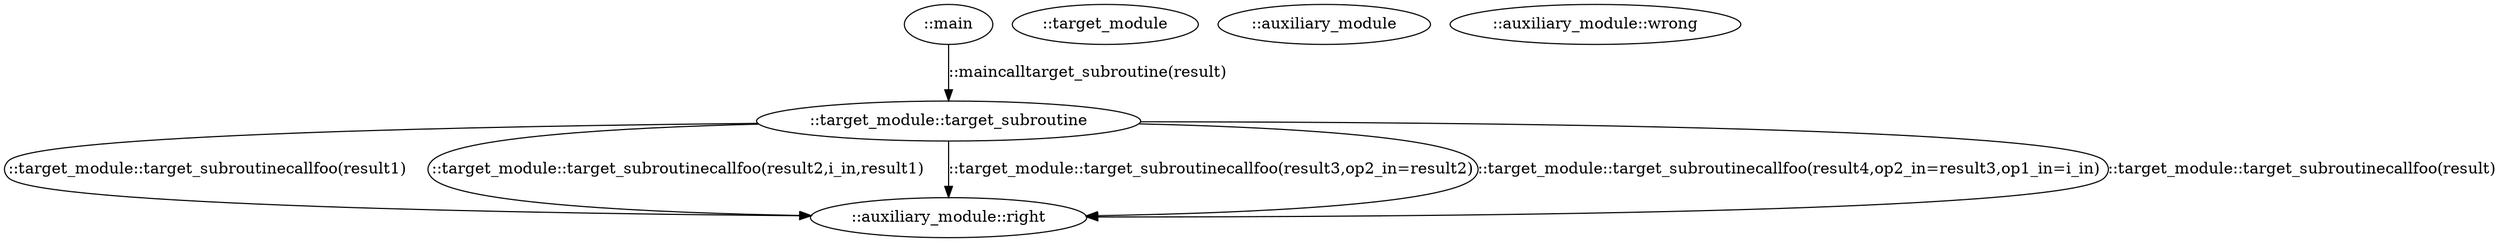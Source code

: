 digraph G {
0[label="::auxiliary_module::right"];
1[label="::target_module"];
2[label="::target_module::target_subroutine"];
3[label="::main"];
4[label="::auxiliary_module"];
5[label="::auxiliary_module::wrong"];
2->0 [label="::target_module::target_subroutinecallfoo(result1)"];
2->0 [label="::target_module::target_subroutinecallfoo(result2,i_in,result1)"];
2->0 [label="::target_module::target_subroutinecallfoo(result3,op2_in=result2)"];
2->0 [label="::target_module::target_subroutinecallfoo(result4,op2_in=result3,op1_in=i_in)"];
2->0 [label="::target_module::target_subroutinecallfoo(result)"];
3->2 [label="::maincalltarget_subroutine(result)"];
}
